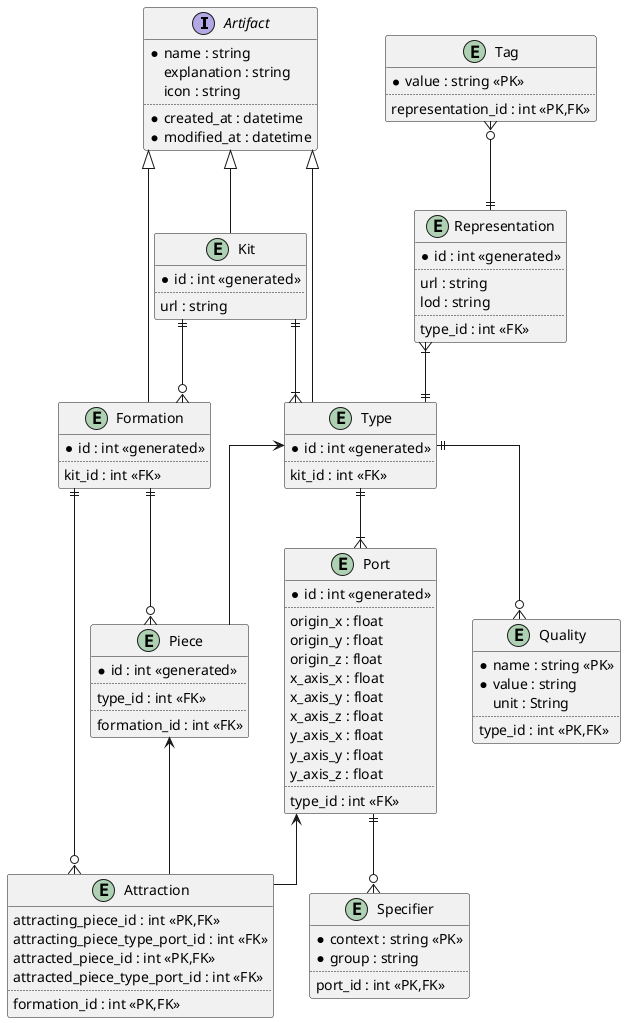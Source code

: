 @startuml "data architecture"
skinparam linetype ortho

interface Artifact {
    *name : string
    explanation : string
    icon : string
    ..
    *created_at : datetime
    *modified_at : datetime
}

entity Kit {
    *id : int <<generated>> 
    ..
    url : string
}

entity Type {
    *id : int <<generated>>
    ..
    kit_id : int <<FK>>
}

entity Representation {
    *id : int <<generated>>
    ..
    url : string
    lod : string
    ..
    type_id : int <<FK>>
}

entity Tag {
    *value : string <<PK>>
    ..
    representation_id : int <<PK,FK>>
}

entity Port {
    *id : int <<generated>>
    ..
    origin_x : float
    origin_y : float
    origin_z : float
    x_axis_x : float
    x_axis_y : float
    x_axis_z : float
    y_axis_x : float
    y_axis_y : float
    y_axis_z : float
    ..
    type_id : int <<FK>>
}

entity Quality {
    *name : string <<PK>>
    *value : string
    unit : String
    ..
    type_id : int <<PK,FK>>
}


entity Specifier {
    *context : string <<PK>>
    *group : string
    ..
    port_id : int <<PK,FK>>
}

entity Piece{
    *id : int <<generated>>
    ..
    type_id : int <<FK>>
    ..
    formation_id : int <<FK>>
}

entity Attraction {
    attracting_piece_id : int <<PK,FK>>
    attracting_piece_type_port_id : int <<FK>>
    attracted_piece_id : int <<PK,FK>>
    attracted_piece_type_port_id : int <<FK>>
    ..
    formation_id : int <<PK,FK>>
}

entity Formation {
    *id : int <<generated>>
    ..
    kit_id : int <<FK>>
}


Kit ||--|{ Type
Kit ||--o{ Formation
Tag }o--|| Representation
Representation }|--|| Type
Type ||--|{ Port
Type ||--o{ Quality
Formation ||--o{ Piece
Formation ||--o{ Attraction
Port ||--o{  Specifier
Type <-- Piece
Piece <-- Attraction
Port <-- Attraction

Artifact <|-- Kit
Artifact <|-- Type
Artifact <|-- Formation


@enduml